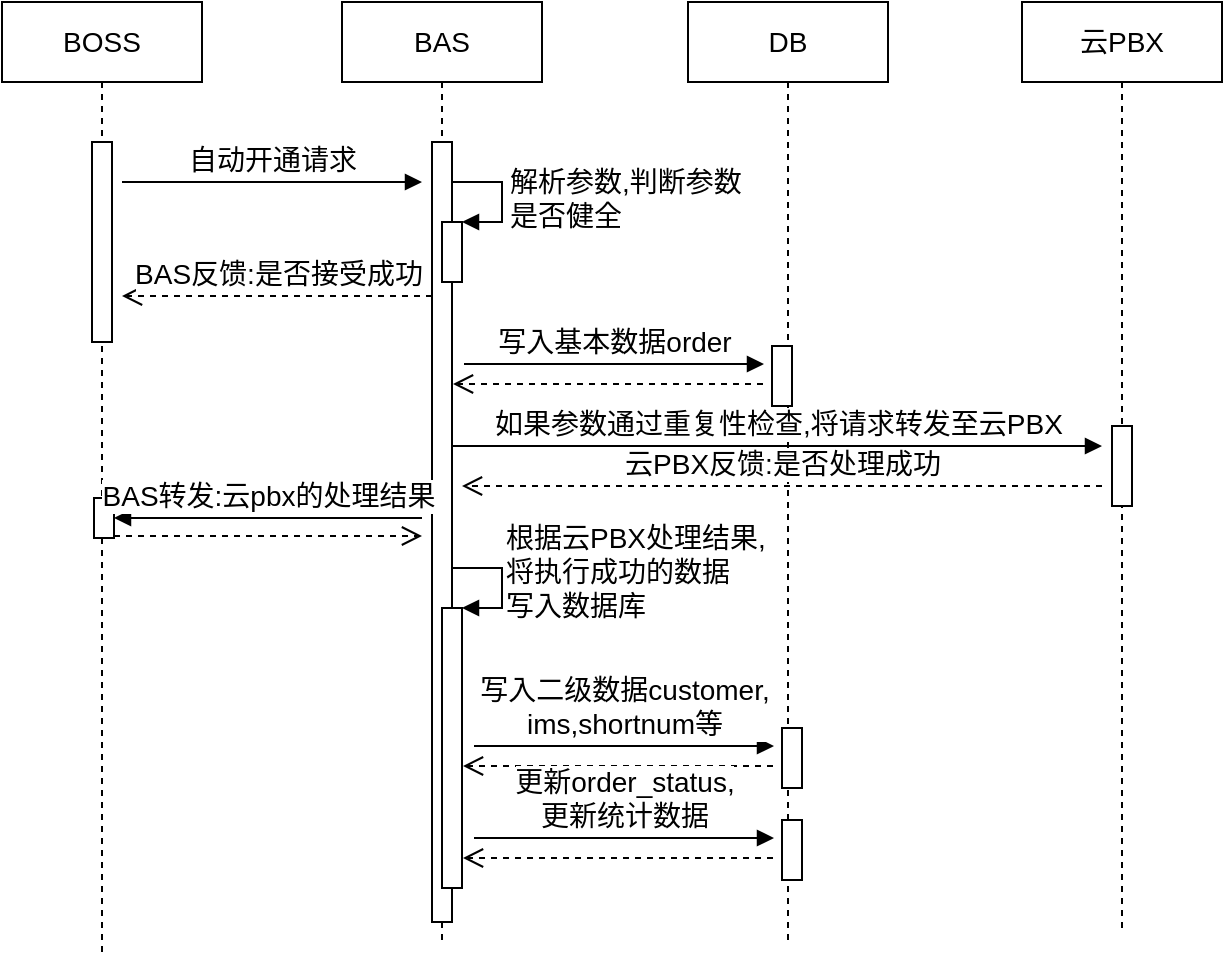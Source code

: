 <mxfile pages="1" version="11.2.8" type="github"><diagram id="dJIkZJ6dtBG-nSI26m5C" name="第 1 页"><mxGraphModel dx="1035" dy="545" grid="1" gridSize="10" guides="1" tooltips="1" connect="1" arrows="1" fold="1" page="1" pageScale="1" pageWidth="827" pageHeight="1169" math="0" shadow="0"><root><mxCell id="0"/><mxCell id="1" parent="0"/><mxCell id="jWUmlI4CCGojnIvaTug--1" value="BOSS" style="shape=umlLifeline;perimeter=lifelinePerimeter;whiteSpace=wrap;html=1;container=1;collapsible=0;recursiveResize=0;outlineConnect=0;fontSize=14;" parent="1" vertex="1"><mxGeometry x="130" y="30" width="100" height="475" as="geometry"/></mxCell><mxCell id="jWUmlI4CCGojnIvaTug--9" value="" style="html=1;points=[];perimeter=orthogonalPerimeter;fontSize=14;" parent="jWUmlI4CCGojnIvaTug--1" vertex="1"><mxGeometry x="45" y="70" width="10" height="100" as="geometry"/></mxCell><mxCell id="jWUmlI4CCGojnIvaTug--2" value="BAS" style="shape=umlLifeline;perimeter=lifelinePerimeter;whiteSpace=wrap;html=1;container=1;collapsible=0;recursiveResize=0;outlineConnect=0;fontSize=14;" parent="1" vertex="1"><mxGeometry x="300" y="30" width="100" height="470" as="geometry"/></mxCell><mxCell id="jWUmlI4CCGojnIvaTug--12" value="" style="html=1;points=[];perimeter=orthogonalPerimeter;fontSize=14;" parent="jWUmlI4CCGojnIvaTug--2" vertex="1"><mxGeometry x="45" y="70" width="10" height="390" as="geometry"/></mxCell><mxCell id="jWUmlI4CCGojnIvaTug--3" value="DB" style="shape=umlLifeline;perimeter=lifelinePerimeter;whiteSpace=wrap;html=1;container=1;collapsible=0;recursiveResize=0;outlineConnect=0;fontSize=14;" parent="1" vertex="1"><mxGeometry x="473" y="30" width="100" height="470" as="geometry"/></mxCell><mxCell id="jWUmlI4CCGojnIvaTug--36" value="" style="html=1;points=[];perimeter=orthogonalPerimeter;fontSize=14;" parent="jWUmlI4CCGojnIvaTug--3" vertex="1"><mxGeometry x="47" y="363" width="10" height="30" as="geometry"/></mxCell><mxCell id="jWUmlI4CCGojnIvaTug--5" value="云PBX" style="shape=umlLifeline;perimeter=lifelinePerimeter;whiteSpace=wrap;html=1;container=1;collapsible=0;recursiveResize=0;outlineConnect=0;fontSize=14;" parent="1" vertex="1"><mxGeometry x="640" y="30" width="100" height="465" as="geometry"/></mxCell><mxCell id="jWUmlI4CCGojnIvaTug--20" value="" style="html=1;points=[];perimeter=orthogonalPerimeter;fontSize=14;" parent="jWUmlI4CCGojnIvaTug--5" vertex="1"><mxGeometry x="45" y="212" width="10" height="40" as="geometry"/></mxCell><mxCell id="jWUmlI4CCGojnIvaTug--13" value="自动开通请求" style="html=1;verticalAlign=bottom;endArrow=block;fontSize=14;" parent="1" edge="1"><mxGeometry width="80" relative="1" as="geometry"><mxPoint x="190" y="120" as="sourcePoint"/><mxPoint x="340" y="120" as="targetPoint"/></mxGeometry></mxCell><mxCell id="jWUmlI4CCGojnIvaTug--14" value="BAS反馈:是否接受成功" style="html=1;verticalAlign=bottom;endArrow=open;dashed=1;endSize=8;fontSize=14;" parent="1" edge="1"><mxGeometry relative="1" as="geometry"><mxPoint x="345" y="177" as="sourcePoint"/><mxPoint x="190" y="177" as="targetPoint"/></mxGeometry></mxCell><mxCell id="jWUmlI4CCGojnIvaTug--15" value="" style="html=1;points=[];perimeter=orthogonalPerimeter;fontSize=14;" parent="1" vertex="1"><mxGeometry x="350" y="140" width="10" height="30" as="geometry"/></mxCell><mxCell id="jWUmlI4CCGojnIvaTug--16" value="解析参数,判断参数&lt;br&gt;是否健全" style="edgeStyle=orthogonalEdgeStyle;html=1;align=left;spacingLeft=2;endArrow=block;rounded=0;entryX=1;entryY=0;fontSize=14;" parent="1" target="jWUmlI4CCGojnIvaTug--15" edge="1"><mxGeometry relative="1" as="geometry"><mxPoint x="355" y="120" as="sourcePoint"/><Array as="points"><mxPoint x="380" y="120"/></Array></mxGeometry></mxCell><mxCell id="jWUmlI4CCGojnIvaTug--24" value="云PBX反馈:是否处理成功" style="html=1;verticalAlign=bottom;endArrow=open;dashed=1;endSize=8;fontSize=14;" parent="1" edge="1"><mxGeometry relative="1" as="geometry"><mxPoint x="680" y="272" as="sourcePoint"/><mxPoint x="360" y="272" as="targetPoint"/></mxGeometry></mxCell><mxCell id="jWUmlI4CCGojnIvaTug--25" value="如果参数通过重复性检查,将请求转发至云PBX" style="html=1;verticalAlign=bottom;endArrow=block;fontSize=14;" parent="1" edge="1"><mxGeometry width="80" relative="1" as="geometry"><mxPoint x="355" y="252" as="sourcePoint"/><mxPoint x="680" y="252" as="targetPoint"/></mxGeometry></mxCell><mxCell id="jWUmlI4CCGojnIvaTug--30" value="" style="html=1;points=[];perimeter=orthogonalPerimeter;fontSize=14;" parent="1" vertex="1"><mxGeometry x="176" y="278" width="10" height="20" as="geometry"/></mxCell><mxCell id="jWUmlI4CCGojnIvaTug--31" value="BAS转发:云pbx的处理结果" style="html=1;verticalAlign=bottom;endArrow=block;entryX=1;entryY=0;fontSize=14;" parent="1" edge="1"><mxGeometry relative="1" as="geometry"><mxPoint x="340" y="288" as="sourcePoint"/><mxPoint x="186" y="288" as="targetPoint"/></mxGeometry></mxCell><mxCell id="jWUmlI4CCGojnIvaTug--32" value="" style="html=1;verticalAlign=bottom;endArrow=open;dashed=1;endSize=8;exitX=1;exitY=0.95;fontSize=14;" parent="1" source="jWUmlI4CCGojnIvaTug--30" edge="1"><mxGeometry relative="1" as="geometry"><mxPoint x="340" y="297" as="targetPoint"/></mxGeometry></mxCell><mxCell id="jWUmlI4CCGojnIvaTug--33" value="" style="html=1;points=[];perimeter=orthogonalPerimeter;fontSize=14;" parent="1" vertex="1"><mxGeometry x="350" y="333" width="10" height="140" as="geometry"/></mxCell><mxCell id="jWUmlI4CCGojnIvaTug--34" value="" style="edgeStyle=orthogonalEdgeStyle;html=1;align=left;spacingLeft=2;endArrow=block;rounded=0;entryX=1;entryY=0;fontSize=14;" parent="1" target="jWUmlI4CCGojnIvaTug--33" edge="1"><mxGeometry relative="1" as="geometry"><mxPoint x="355" y="313" as="sourcePoint"/><Array as="points"><mxPoint x="380" y="313"/></Array></mxGeometry></mxCell><mxCell id="jWUmlI4CCGojnIvaTug--35" value="写入二级数据customer,&lt;br&gt;ims,shortnum等" style="html=1;verticalAlign=bottom;endArrow=block;fontSize=14;" parent="1" edge="1"><mxGeometry width="80" relative="1" as="geometry"><mxPoint x="366" y="402" as="sourcePoint"/><mxPoint x="516" y="402" as="targetPoint"/></mxGeometry></mxCell><mxCell id="jWUmlI4CCGojnIvaTug--37" value="" style="html=1;verticalAlign=bottom;endArrow=open;dashed=1;endSize=8;fontSize=14;" parent="1" edge="1"><mxGeometry relative="1" as="geometry"><mxPoint x="515.5" y="412" as="sourcePoint"/><mxPoint x="360.5" y="412" as="targetPoint"/></mxGeometry></mxCell><mxCell id="jWUmlI4CCGojnIvaTug--40" value="根据云PBX处理结果,&lt;br&gt;将执行成功的数据&lt;br&gt;写入数据库" style="text;html=1;fontSize=14;" parent="1" vertex="1"><mxGeometry x="380" y="283" width="130" height="30" as="geometry"/></mxCell><mxCell id="jWUmlI4CCGojnIvaTug--41" value="" style="html=1;points=[];perimeter=orthogonalPerimeter;fontSize=14;" parent="1" vertex="1"><mxGeometry x="520" y="439" width="10" height="30" as="geometry"/></mxCell><mxCell id="jWUmlI4CCGojnIvaTug--42" value="更新order_status,&lt;br&gt;更新统计数据" style="html=1;verticalAlign=bottom;endArrow=block;fontSize=14;" parent="1" edge="1"><mxGeometry width="80" relative="1" as="geometry"><mxPoint x="366" y="448" as="sourcePoint"/><mxPoint x="516" y="448" as="targetPoint"/></mxGeometry></mxCell><mxCell id="jWUmlI4CCGojnIvaTug--43" value="" style="html=1;verticalAlign=bottom;endArrow=open;dashed=1;endSize=8;fontSize=14;" parent="1" edge="1"><mxGeometry relative="1" as="geometry"><mxPoint x="515.5" y="458" as="sourcePoint"/><mxPoint x="360.5" y="458" as="targetPoint"/></mxGeometry></mxCell><mxCell id="kBdxQ7BAFcbZ2-cmZ1EJ-7" value="" style="html=1;points=[];perimeter=orthogonalPerimeter;fontSize=14;" vertex="1" parent="1"><mxGeometry x="515" y="202" width="10" height="30" as="geometry"/></mxCell><mxCell id="kBdxQ7BAFcbZ2-cmZ1EJ-8" value="写入基本数据order" style="html=1;verticalAlign=bottom;endArrow=block;fontSize=14;" edge="1" parent="1"><mxGeometry width="80" relative="1" as="geometry"><mxPoint x="361" y="211" as="sourcePoint"/><mxPoint x="511" y="211" as="targetPoint"/></mxGeometry></mxCell><mxCell id="kBdxQ7BAFcbZ2-cmZ1EJ-9" value="" style="html=1;verticalAlign=bottom;endArrow=open;dashed=1;endSize=8;fontSize=14;" edge="1" parent="1"><mxGeometry relative="1" as="geometry"><mxPoint x="510.5" y="221" as="sourcePoint"/><mxPoint x="355.5" y="221" as="targetPoint"/></mxGeometry></mxCell></root></mxGraphModel></diagram></mxfile>